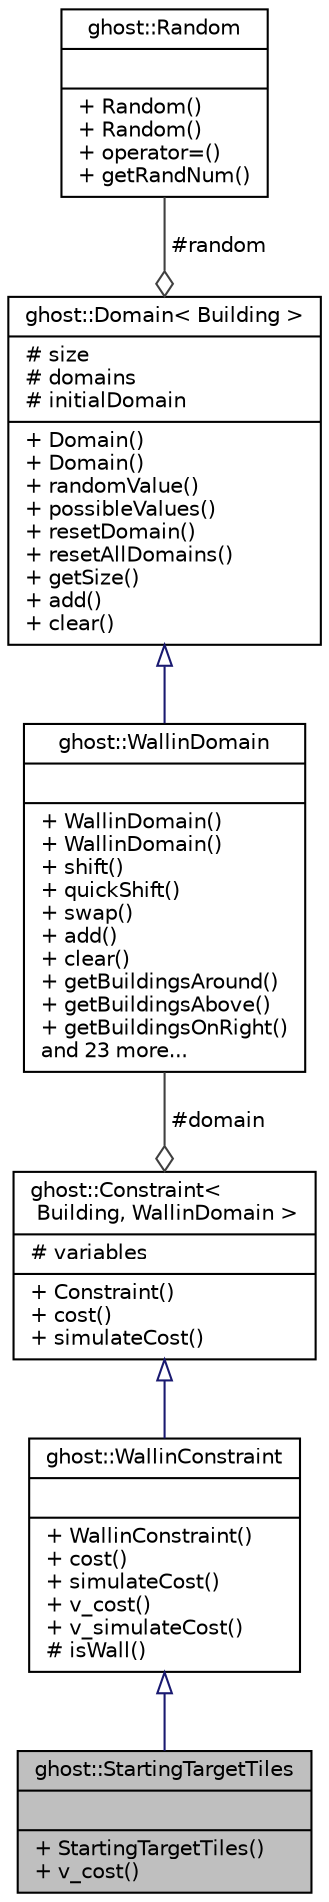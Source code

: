 digraph "ghost::StartingTargetTiles"
{
  edge [fontname="Helvetica",fontsize="10",labelfontname="Helvetica",labelfontsize="10"];
  node [fontname="Helvetica",fontsize="10",shape=record];
  Node1 [label="{ghost::StartingTargetTiles\n||+ StartingTargetTiles()\l+ v_cost()\l}",height=0.2,width=0.4,color="black", fillcolor="grey75", style="filled" fontcolor="black"];
  Node2 -> Node1 [dir="back",color="midnightblue",fontsize="10",style="solid",arrowtail="onormal",fontname="Helvetica"];
  Node2 [label="{ghost::WallinConstraint\n||+ WallinConstraint()\l+ cost()\l+ simulateCost()\l+ v_cost()\l+ v_simulateCost()\l# isWall()\l}",height=0.2,width=0.4,color="black", fillcolor="white", style="filled",URL="$classghost_1_1WallinConstraint.html"];
  Node3 -> Node2 [dir="back",color="midnightblue",fontsize="10",style="solid",arrowtail="onormal",fontname="Helvetica"];
  Node3 [label="{ghost::Constraint\<\l Building, WallinDomain \>\n|# variables\l|+ Constraint()\l+ cost()\l+ simulateCost()\l}",height=0.2,width=0.4,color="black", fillcolor="white", style="filled",URL="$classghost_1_1Constraint.html"];
  Node4 -> Node3 [color="grey25",fontsize="10",style="solid",label=" #domain" ,arrowhead="odiamond",fontname="Helvetica"];
  Node4 [label="{ghost::WallinDomain\n||+ WallinDomain()\l+ WallinDomain()\l+ shift()\l+ quickShift()\l+ swap()\l+ add()\l+ clear()\l+ getBuildingsAround()\l+ getBuildingsAbove()\l+ getBuildingsOnRight()\land 23 more...\l}",height=0.2,width=0.4,color="black", fillcolor="white", style="filled",URL="$classghost_1_1WallinDomain.html"];
  Node5 -> Node4 [dir="back",color="midnightblue",fontsize="10",style="solid",arrowtail="onormal",fontname="Helvetica"];
  Node5 [label="{ghost::Domain\< Building \>\n|# size\l# domains\l# initialDomain\l|+ Domain()\l+ Domain()\l+ randomValue()\l+ possibleValues()\l+ resetDomain()\l+ resetAllDomains()\l+ getSize()\l+ add()\l+ clear()\l}",height=0.2,width=0.4,color="black", fillcolor="white", style="filled",URL="$classghost_1_1Domain.html"];
  Node6 -> Node5 [color="grey25",fontsize="10",style="solid",label=" #random" ,arrowhead="odiamond",fontname="Helvetica"];
  Node6 [label="{ghost::Random\n||+ Random()\l+ Random()\l+ operator=()\l+ getRandNum()\l}",height=0.2,width=0.4,color="black", fillcolor="white", style="filled",URL="$classghost_1_1Random.html"];
}

